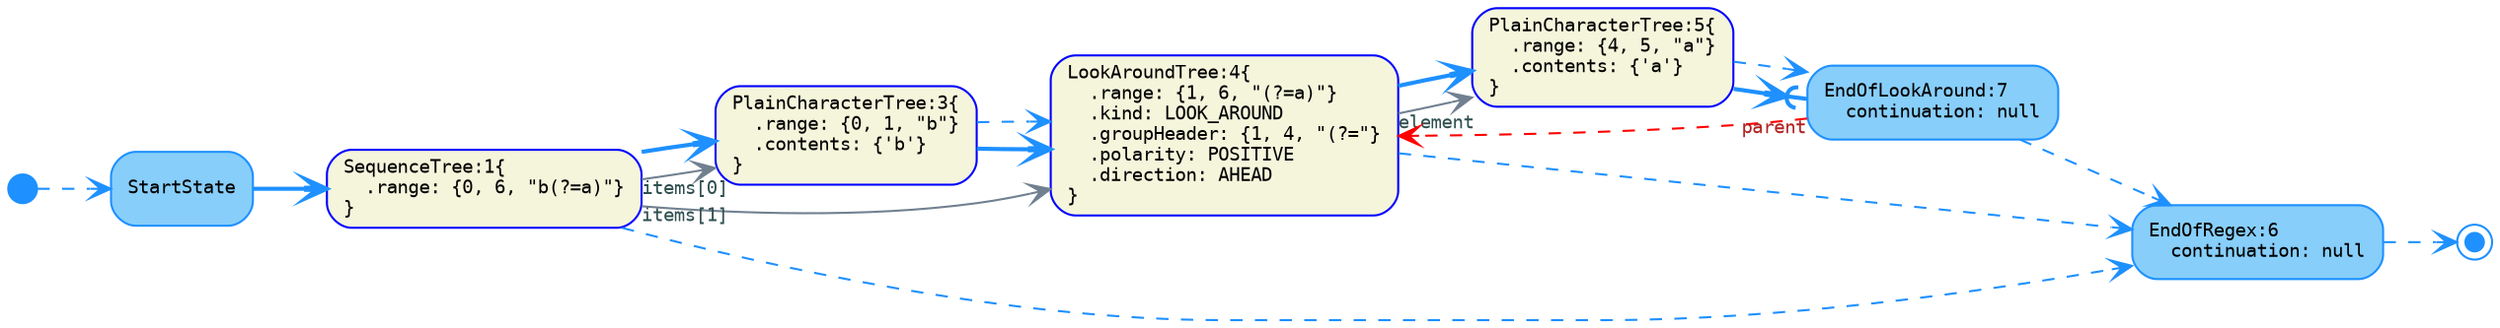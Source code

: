 digraph G {
  rankdir=LR;
  graph [fontname="Monospace", fontsize="11"]

  // tree-and-state nodes
  node [fontname="Monospace", fontsize= "9", shape="box", style="rounded,filled", color="Blue", fillcolor="Beige", fixedsize="false", width="0.75"]
  1[ label="SequenceTree:1\{\l  .range: \{0, 6, \"b(?=a)\"\}\l\}\l" ]
  3[ label="PlainCharacterTree:3\{\l  .range: \{0, 1, \"b\"\}\l  .contents: \{'b'\}\l\}\l" ]
  4[ label="LookAroundTree:4\{\l  .range: \{1, 6, \"(?=a)\"\}\l  .kind: LOOK_AROUND\l  .groupHeader: \{1, 4, \"(?=\"\}\l  .polarity: POSITIVE\l  .direction: AHEAD\l\}\l" ]
  5[ label="PlainCharacterTree:5\{\l  .range: \{4, 5, \"a\"\}\l  .contents: \{'a'\}\l\}\l" ]

  // state nodes
  node [fontname="Monospace", fontsize= "9", shape="box", style="rounded,filled", color="DodgerBlue", fillcolor="LightSkyBlue", fixedsize="false", width="0.75"]
  7[ label="EndOfLookAround:7\l  continuation: null\l" ]
  6[ label="EndOfRegex:6\l  continuation: null\l" ]
  StartState[ label="StartState\l" ]

  // end nodes
  node [fontname="Monospace", fontsize= "9", shape="doublecircle", style="rounded,filled", color="DodgerBlue", fillcolor="DodgerBlue", fixedsize="true", width="0.12"]
  end[ label="\l" ]

  // start nodes
  node [fontname="Monospace", fontsize= "9", shape="circle", style="rounded,filled", color="DodgerBlue", fillcolor="DodgerBlue", fixedsize="true", width="0.20"]
  start[ label="\l" ]

  // default edges
  edge [fontname="Monospace", fontsize="9", style="solid", color="SlateGray", fontcolor="DarkSlateGray", arrowhead="vee", arrowtail="none", dir="both"]
  1 -> 3 [ label="",  taillabel="items[0]" ]
  4 -> 5 [ label="",  taillabel="element" ]
  1 -> 4 [ label="",  taillabel="items[1]" ]

  // back-reference edges
  edge [fontname="Monospace", fontsize="9", style="dashed", color="Red", fontcolor="Firebrick", arrowhead="vee", arrowtail="none", dir="both"]
  7 -> 4 [ label="",  taillabel="parent" ]

  // successor edges
  edge [fontname="Monospace", fontsize="9", style="bold", color="DodgerBlue", fontcolor="MediumBlue", arrowhead="vee", arrowtail="none", dir="both"]
  1 -> 3 [ label="",  taillabel="" ]
  3 -> 4 [ label="",  taillabel="" ]
  4 -> 5 [ label="",  taillabel="" ]
  StartState -> 1 [ label="",  taillabel="" ]

  // backtracking-successor edges
  edge [fontname="Monospace", fontsize="9", style="bold", color="DodgerBlue", fontcolor="MediumBlue", arrowhead="icurvevee", arrowtail="none", dir="both"]
  5 -> 7 [ label="",  taillabel="" ]

  // continuation edges
  edge [fontname="Monospace", fontsize="9", style="dashed", color="DodgerBlue", fontcolor="MediumBlue", arrowhead="vee", arrowtail="none", dir="both"]
  1 -> 6 [ label="",  taillabel="" ]
  3 -> 4 [ label="",  taillabel="" ]
  4 -> 6 [ label="",  taillabel="" ]
  5 -> 7 [ label="",  taillabel="" ]
  7 -> 6 [ label="",  taillabel="" ]
  6 -> end [ label="",  taillabel="" ]
  start -> StartState [ label="",  taillabel="" ]
}
